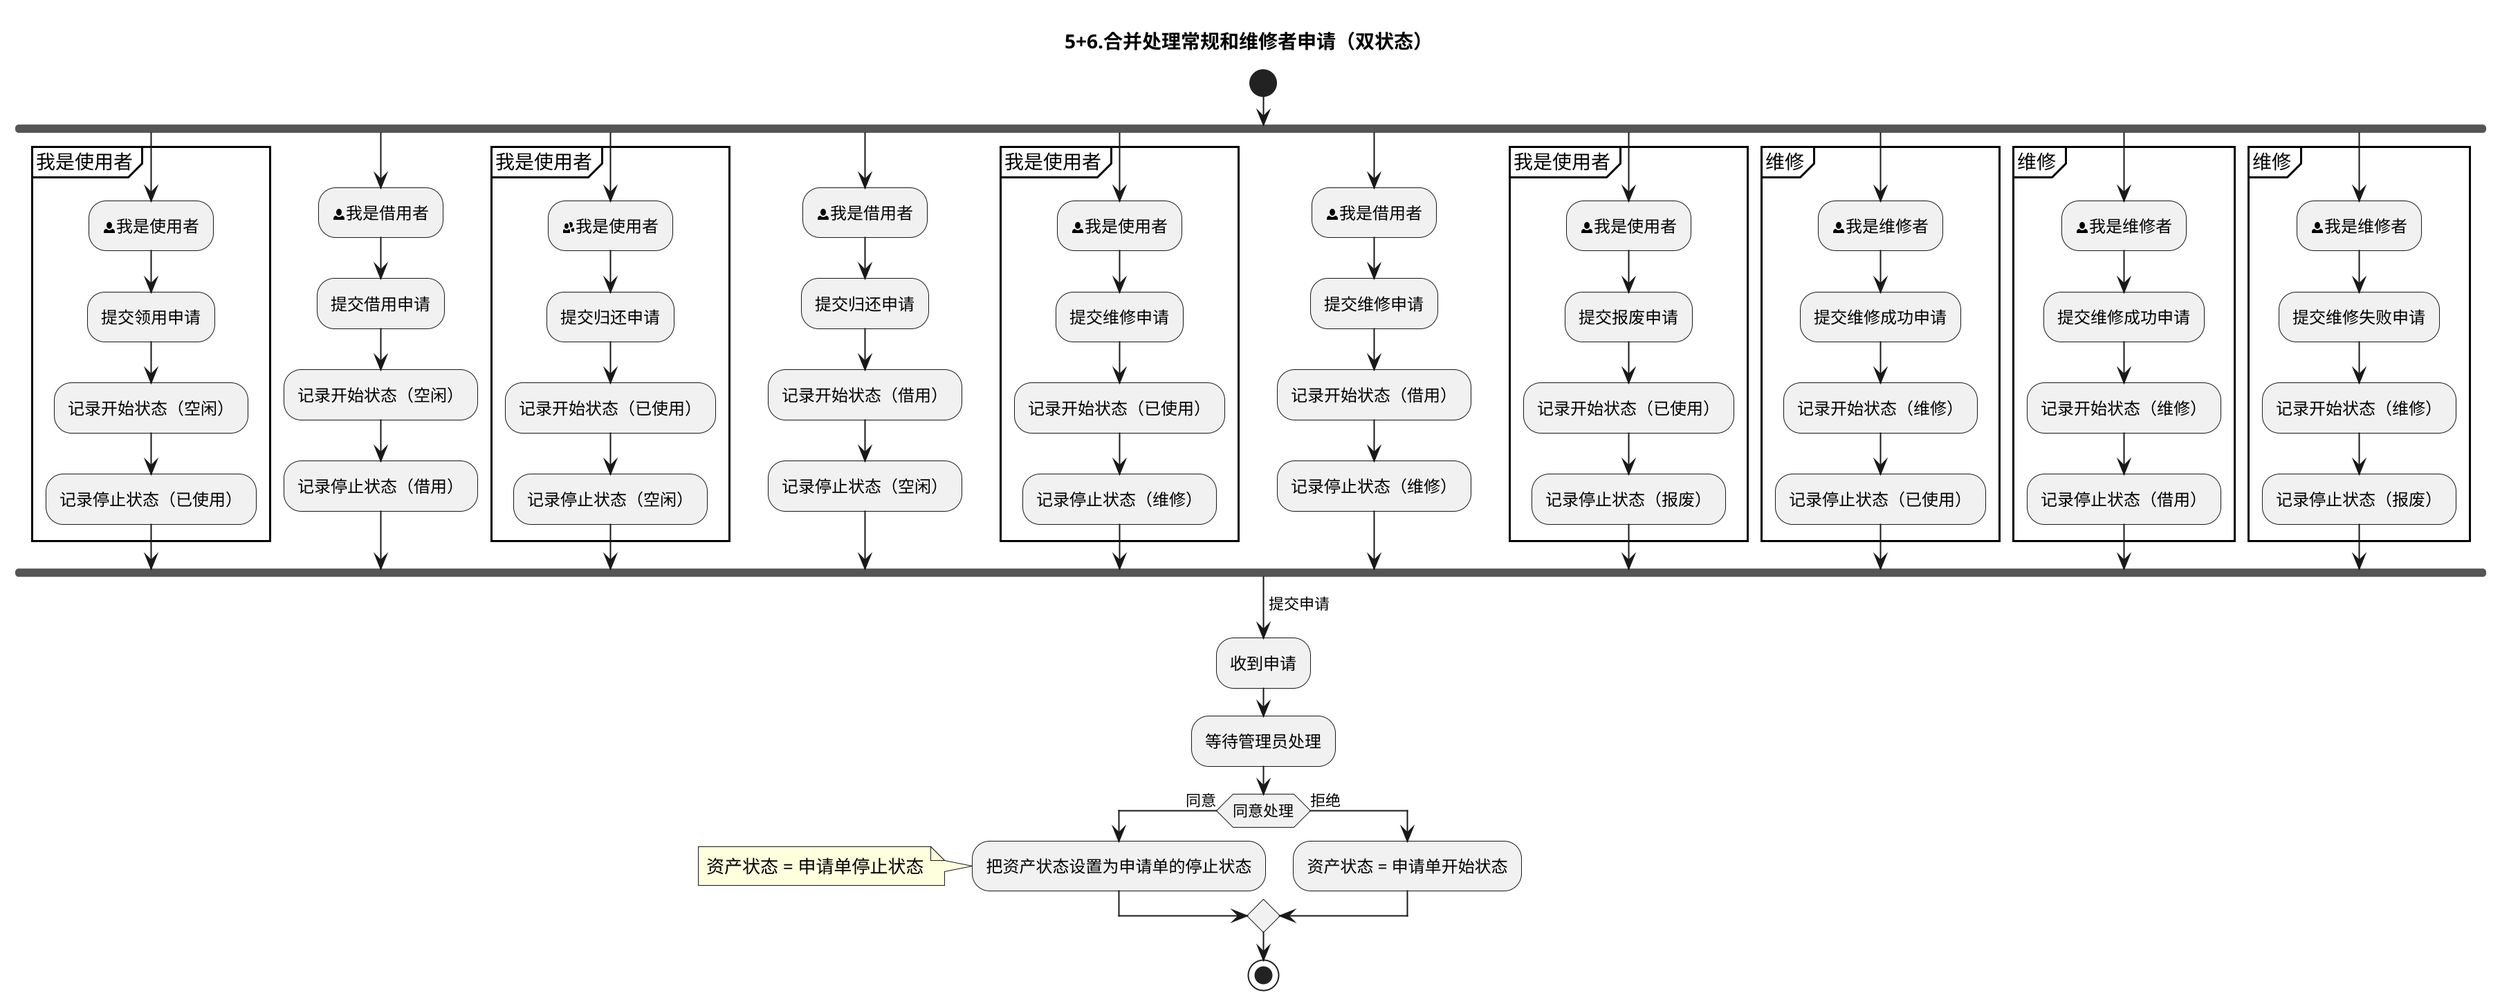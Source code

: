 @startuml
scale 2
title 5+6.合并处理常规和维修者申请（双状态）

start
fork
    partition 我是使用者 {
    :<&person>我是使用者;
    :提交领用申请;
    :记录开始状态（空闲）;
    :记录停止状态（已使用）;
    }
fork again
    :<&person>我是借用者;
    :提交借用申请;
    :记录开始状态（空闲）;
    :记录停止状态（借用）;
fork again
    partition 我是使用者 {
    :<&people>我是使用者;
    :提交归还申请;
    :记录开始状态（已使用）;
    :记录停止状态（空闲）;
    }
fork again
    :<&person>我是借用者;
    :提交归还申请;
    :记录开始状态（借用）;
    :记录停止状态（空闲）;
fork again
    partition 我是使用者 {
    :<&person>我是使用者;
    :提交维修申请;
    :记录开始状态（已使用）;
    :记录停止状态（维修）;
    }
fork again
    :<&person>我是借用者;
    :提交维修申请;
    :记录开始状态（借用）;
    :记录停止状态（维修）;
fork again
    partition 我是使用者 {
    :<&person>我是使用者;
    :提交报废申请;
    :记录开始状态（已使用）;
    :记录停止状态（报废）;
    }

fork again
    partition 维修 {
    :<&person>我是维修者;
    :提交维修成功申请;
    :记录开始状态（维修）;
    :记录停止状态（已使用）;
    }
fork again
    partition 维修 {
    :<&person>我是维修者;
    :提交维修成功申请;
    :记录开始状态（维修）;
    :记录停止状态（借用）;
    }
fork again
    partition 维修 {
    :<&person>我是维修者;
    :提交维修失败申请;
    :记录开始状态（维修）;
    :记录停止状态（报废）;
    }
end fork

->提交申请;
:收到申请;
:等待管理员处理;
if (同意处理) then (同意)
    :把资产状态设置为申请单的停止状态;
note
    资产状态 = 申请单停止状态
end note

else (拒绝)
    :资产状态 = 申请单开始状态;
endif



stop
@enduml